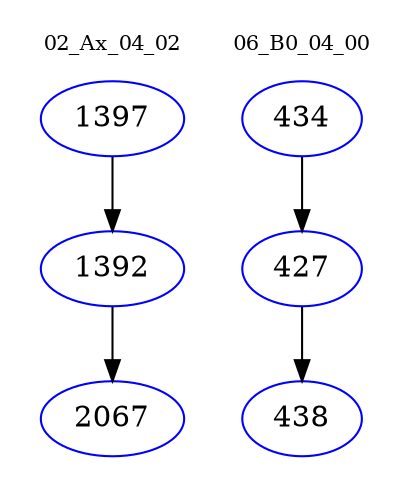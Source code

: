 digraph{
subgraph cluster_0 {
color = white
label = "02_Ax_04_02";
fontsize=10;
T0_1397 [label="1397", color="blue"]
T0_1397 -> T0_1392 [color="black"]
T0_1392 [label="1392", color="blue"]
T0_1392 -> T0_2067 [color="black"]
T0_2067 [label="2067", color="blue"]
}
subgraph cluster_1 {
color = white
label = "06_B0_04_00";
fontsize=10;
T1_434 [label="434", color="blue"]
T1_434 -> T1_427 [color="black"]
T1_427 [label="427", color="blue"]
T1_427 -> T1_438 [color="black"]
T1_438 [label="438", color="blue"]
}
}
